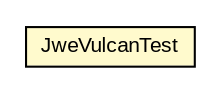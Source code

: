 #!/usr/local/bin/dot
#
# Class diagram 
# Generated by UMLGraph version R5_6-24-gf6e263 (http://www.umlgraph.org/)
#

digraph G {
	edge [fontname="arial",fontsize=10,labelfontname="arial",labelfontsize=10];
	node [fontname="arial",fontsize=10,shape=plaintext];
	nodesep=0.25;
	ranksep=0.5;
	// net.trajano.openidconnect.crypto.test.JweVulcanTest
	c385 [label=<<table title="net.trajano.openidconnect.crypto.test.JweVulcanTest" border="0" cellborder="1" cellspacing="0" cellpadding="2" port="p" bgcolor="lemonChiffon" href="./JweVulcanTest.html">
		<tr><td><table border="0" cellspacing="0" cellpadding="1">
<tr><td align="center" balign="center"> JweVulcanTest </td></tr>
		</table></td></tr>
		</table>>, URL="./JweVulcanTest.html", fontname="arial", fontcolor="black", fontsize=10.0];
}

